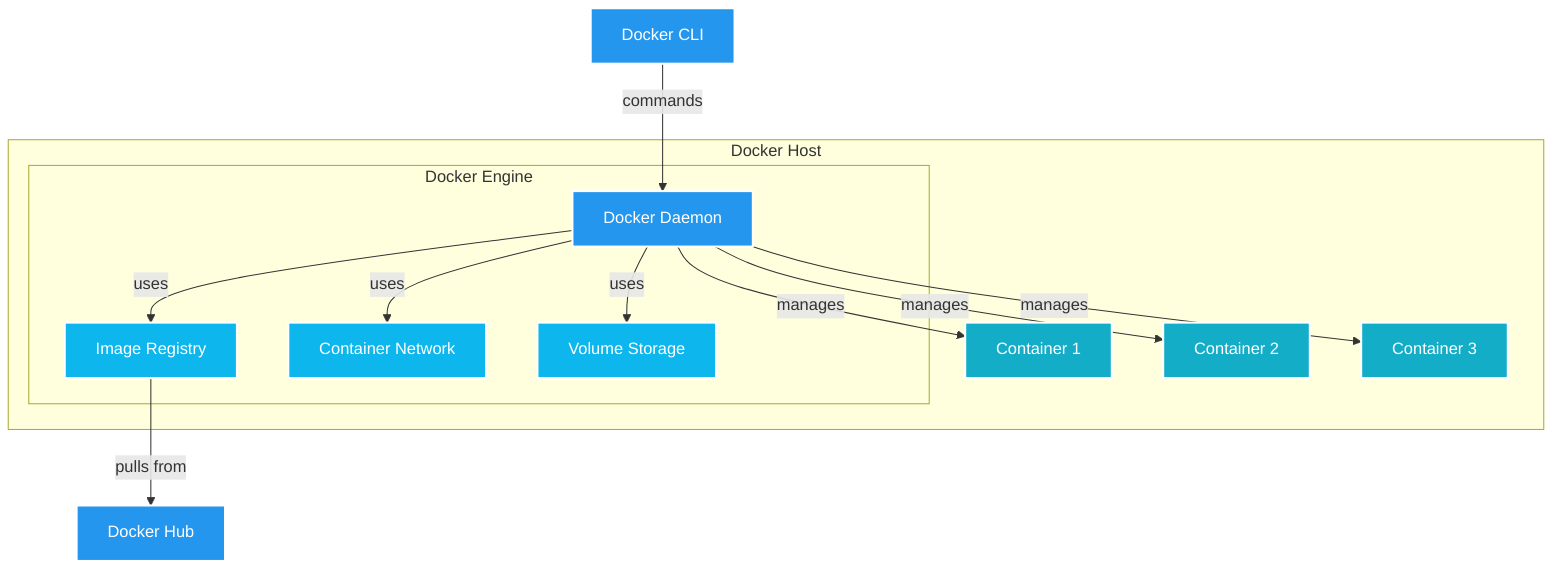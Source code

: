 graph TB
    subgraph "Docker Host"
        D[Docker Daemon] --> |manages| C1[Container 1]
        D --> |manages| C2[Container 2]
        D --> |manages| C3[Container 3]

        subgraph "Docker Engine"
            D --> |uses| IR[Image Registry]
            D --> |uses| CN[Container Network]
            D --> |uses| VS[Volume Storage]
        end
    end

    CLI[Docker CLI] --> |commands| D
    IR --> |pulls from| DH[Docker Hub]

    style D fill:#2496ED,stroke:#fff,stroke-width:2px,color:#fff
    style CLI fill:#2496ED,stroke:#fff,stroke-width:2px,color:#fff
    style DH fill:#2496ED,stroke:#fff,stroke-width:2px,color:#fff
    style C1 fill:#13ADC7,stroke:#fff,stroke-width:2px,color:#fff
    style C2 fill:#13ADC7,stroke:#fff,stroke-width:2px,color:#fff
    style C3 fill:#13ADC7,stroke:#fff,stroke-width:2px,color:#fff
    style IR fill:#0DB7ED,stroke:#fff,stroke-width:2px,color:#fff
    style CN fill:#0DB7ED,stroke:#fff,stroke-width:2px,color:#fff
    style VS fill:#0DB7ED,stroke:#fff,stroke-width:2px,color:#fff